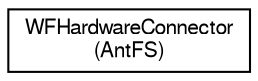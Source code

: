 digraph "Graphical Class Hierarchy"
{
  edge [fontname="FreeSans",fontsize="10",labelfontname="FreeSans",labelfontsize="10"];
  node [fontname="FreeSans",fontsize="10",shape=record];
  rankdir="LR";
  Node1 [label="WFHardwareConnector\l(AntFS)",height=0.2,width=0.4,color="black", fillcolor="white", style="filled",URL="$category_w_f_hardware_connector_07_ant_f_s_08.html",tooltip="A category on the WFHardwareConnector class which facilitates communications with devices which use A..."];
}
